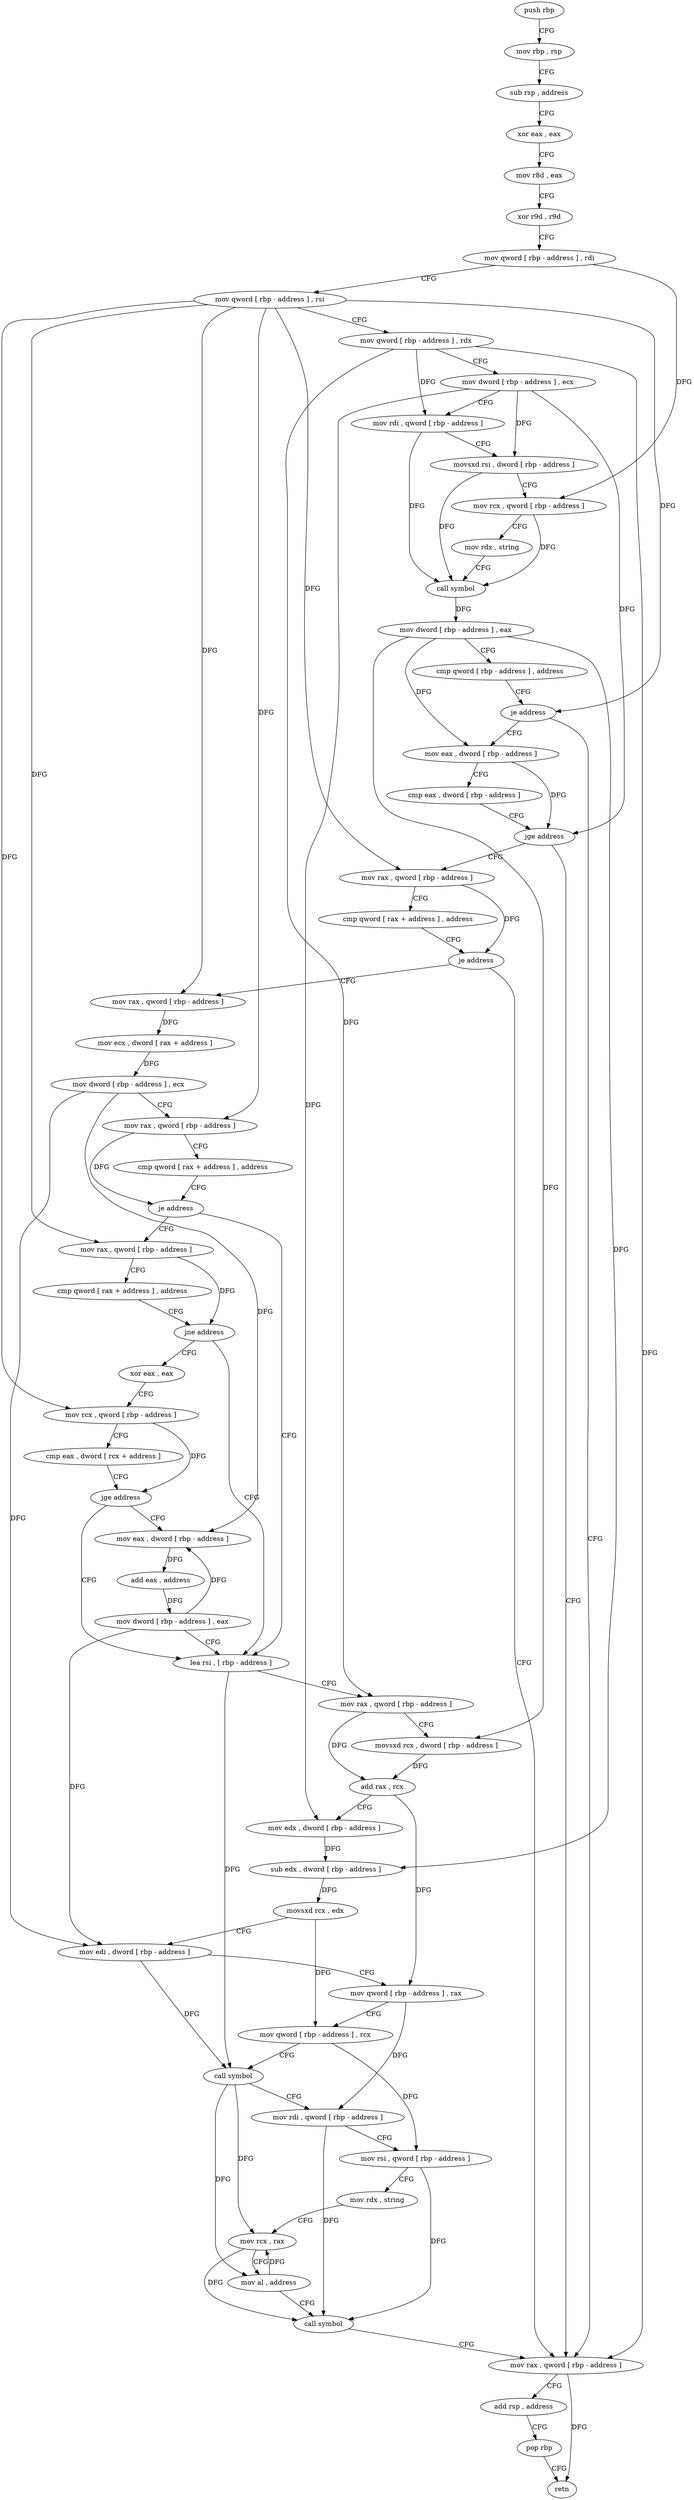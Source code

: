digraph "func" {
"4437472" [label = "push rbp" ]
"4437473" [label = "mov rbp , rsp" ]
"4437476" [label = "sub rsp , address" ]
"4437480" [label = "xor eax , eax" ]
"4437482" [label = "mov r8d , eax" ]
"4437485" [label = "xor r9d , r9d" ]
"4437488" [label = "mov qword [ rbp - address ] , rdi" ]
"4437492" [label = "mov qword [ rbp - address ] , rsi" ]
"4437496" [label = "mov qword [ rbp - address ] , rdx" ]
"4437500" [label = "mov dword [ rbp - address ] , ecx" ]
"4437503" [label = "mov rdi , qword [ rbp - address ]" ]
"4437507" [label = "movsxd rsi , dword [ rbp - address ]" ]
"4437511" [label = "mov rcx , qword [ rbp - address ]" ]
"4437515" [label = "mov rdx , string" ]
"4437525" [label = "call symbol" ]
"4437530" [label = "mov dword [ rbp - address ] , eax" ]
"4437533" [label = "cmp qword [ rbp - address ] , address" ]
"4437538" [label = "je address" ]
"4437714" [label = "mov rax , qword [ rbp - address ]" ]
"4437544" [label = "mov eax , dword [ rbp - address ]" ]
"4437718" [label = "add rsp , address" ]
"4437722" [label = "pop rbp" ]
"4437723" [label = "retn" ]
"4437547" [label = "cmp eax , dword [ rbp - address ]" ]
"4437550" [label = "jge address" ]
"4437556" [label = "mov rax , qword [ rbp - address ]" ]
"4437560" [label = "cmp qword [ rax + address ] , address" ]
"4437568" [label = "je address" ]
"4437574" [label = "mov rax , qword [ rbp - address ]" ]
"4437578" [label = "mov ecx , dword [ rax + address ]" ]
"4437581" [label = "mov dword [ rbp - address ] , ecx" ]
"4437584" [label = "mov rax , qword [ rbp - address ]" ]
"4437588" [label = "cmp qword [ rax + address ] , address" ]
"4437596" [label = "je address" ]
"4437646" [label = "lea rsi , [ rbp - address ]" ]
"4437602" [label = "mov rax , qword [ rbp - address ]" ]
"4437650" [label = "mov rax , qword [ rbp - address ]" ]
"4437654" [label = "movsxd rcx , dword [ rbp - address ]" ]
"4437658" [label = "add rax , rcx" ]
"4437661" [label = "mov edx , dword [ rbp - address ]" ]
"4437664" [label = "sub edx , dword [ rbp - address ]" ]
"4437667" [label = "movsxd rcx , edx" ]
"4437670" [label = "mov edi , dword [ rbp - address ]" ]
"4437673" [label = "mov qword [ rbp - address ] , rax" ]
"4437677" [label = "mov qword [ rbp - address ] , rcx" ]
"4437681" [label = "call symbol" ]
"4437686" [label = "mov rdi , qword [ rbp - address ]" ]
"4437690" [label = "mov rsi , qword [ rbp - address ]" ]
"4437694" [label = "mov rdx , string" ]
"4437704" [label = "mov rcx , rax" ]
"4437707" [label = "mov al , address" ]
"4437709" [label = "call symbol" ]
"4437606" [label = "cmp qword [ rax + address ] , address" ]
"4437614" [label = "jne address" ]
"4437620" [label = "xor eax , eax" ]
"4437622" [label = "mov rcx , qword [ rbp - address ]" ]
"4437626" [label = "cmp eax , dword [ rcx + address ]" ]
"4437629" [label = "jge address" ]
"4437635" [label = "mov eax , dword [ rbp - address ]" ]
"4437638" [label = "add eax , address" ]
"4437643" [label = "mov dword [ rbp - address ] , eax" ]
"4437472" -> "4437473" [ label = "CFG" ]
"4437473" -> "4437476" [ label = "CFG" ]
"4437476" -> "4437480" [ label = "CFG" ]
"4437480" -> "4437482" [ label = "CFG" ]
"4437482" -> "4437485" [ label = "CFG" ]
"4437485" -> "4437488" [ label = "CFG" ]
"4437488" -> "4437492" [ label = "CFG" ]
"4437488" -> "4437511" [ label = "DFG" ]
"4437492" -> "4437496" [ label = "CFG" ]
"4437492" -> "4437538" [ label = "DFG" ]
"4437492" -> "4437556" [ label = "DFG" ]
"4437492" -> "4437574" [ label = "DFG" ]
"4437492" -> "4437584" [ label = "DFG" ]
"4437492" -> "4437602" [ label = "DFG" ]
"4437492" -> "4437622" [ label = "DFG" ]
"4437496" -> "4437500" [ label = "CFG" ]
"4437496" -> "4437503" [ label = "DFG" ]
"4437496" -> "4437714" [ label = "DFG" ]
"4437496" -> "4437650" [ label = "DFG" ]
"4437500" -> "4437503" [ label = "CFG" ]
"4437500" -> "4437507" [ label = "DFG" ]
"4437500" -> "4437550" [ label = "DFG" ]
"4437500" -> "4437661" [ label = "DFG" ]
"4437503" -> "4437507" [ label = "CFG" ]
"4437503" -> "4437525" [ label = "DFG" ]
"4437507" -> "4437511" [ label = "CFG" ]
"4437507" -> "4437525" [ label = "DFG" ]
"4437511" -> "4437515" [ label = "CFG" ]
"4437511" -> "4437525" [ label = "DFG" ]
"4437515" -> "4437525" [ label = "CFG" ]
"4437525" -> "4437530" [ label = "DFG" ]
"4437530" -> "4437533" [ label = "CFG" ]
"4437530" -> "4437544" [ label = "DFG" ]
"4437530" -> "4437654" [ label = "DFG" ]
"4437530" -> "4437664" [ label = "DFG" ]
"4437533" -> "4437538" [ label = "CFG" ]
"4437538" -> "4437714" [ label = "CFG" ]
"4437538" -> "4437544" [ label = "CFG" ]
"4437714" -> "4437718" [ label = "CFG" ]
"4437714" -> "4437723" [ label = "DFG" ]
"4437544" -> "4437547" [ label = "CFG" ]
"4437544" -> "4437550" [ label = "DFG" ]
"4437718" -> "4437722" [ label = "CFG" ]
"4437722" -> "4437723" [ label = "CFG" ]
"4437547" -> "4437550" [ label = "CFG" ]
"4437550" -> "4437714" [ label = "CFG" ]
"4437550" -> "4437556" [ label = "CFG" ]
"4437556" -> "4437560" [ label = "CFG" ]
"4437556" -> "4437568" [ label = "DFG" ]
"4437560" -> "4437568" [ label = "CFG" ]
"4437568" -> "4437714" [ label = "CFG" ]
"4437568" -> "4437574" [ label = "CFG" ]
"4437574" -> "4437578" [ label = "DFG" ]
"4437578" -> "4437581" [ label = "DFG" ]
"4437581" -> "4437584" [ label = "CFG" ]
"4437581" -> "4437670" [ label = "DFG" ]
"4437581" -> "4437635" [ label = "DFG" ]
"4437584" -> "4437588" [ label = "CFG" ]
"4437584" -> "4437596" [ label = "DFG" ]
"4437588" -> "4437596" [ label = "CFG" ]
"4437596" -> "4437646" [ label = "CFG" ]
"4437596" -> "4437602" [ label = "CFG" ]
"4437646" -> "4437650" [ label = "CFG" ]
"4437646" -> "4437681" [ label = "DFG" ]
"4437602" -> "4437606" [ label = "CFG" ]
"4437602" -> "4437614" [ label = "DFG" ]
"4437650" -> "4437654" [ label = "CFG" ]
"4437650" -> "4437658" [ label = "DFG" ]
"4437654" -> "4437658" [ label = "DFG" ]
"4437658" -> "4437661" [ label = "CFG" ]
"4437658" -> "4437673" [ label = "DFG" ]
"4437661" -> "4437664" [ label = "DFG" ]
"4437664" -> "4437667" [ label = "DFG" ]
"4437667" -> "4437670" [ label = "CFG" ]
"4437667" -> "4437677" [ label = "DFG" ]
"4437670" -> "4437673" [ label = "CFG" ]
"4437670" -> "4437681" [ label = "DFG" ]
"4437673" -> "4437677" [ label = "CFG" ]
"4437673" -> "4437686" [ label = "DFG" ]
"4437677" -> "4437681" [ label = "CFG" ]
"4437677" -> "4437690" [ label = "DFG" ]
"4437681" -> "4437686" [ label = "CFG" ]
"4437681" -> "4437704" [ label = "DFG" ]
"4437681" -> "4437707" [ label = "DFG" ]
"4437686" -> "4437690" [ label = "CFG" ]
"4437686" -> "4437709" [ label = "DFG" ]
"4437690" -> "4437694" [ label = "CFG" ]
"4437690" -> "4437709" [ label = "DFG" ]
"4437694" -> "4437704" [ label = "CFG" ]
"4437704" -> "4437707" [ label = "CFG" ]
"4437704" -> "4437709" [ label = "DFG" ]
"4437707" -> "4437709" [ label = "CFG" ]
"4437707" -> "4437704" [ label = "DFG" ]
"4437709" -> "4437714" [ label = "CFG" ]
"4437606" -> "4437614" [ label = "CFG" ]
"4437614" -> "4437646" [ label = "CFG" ]
"4437614" -> "4437620" [ label = "CFG" ]
"4437620" -> "4437622" [ label = "CFG" ]
"4437622" -> "4437626" [ label = "CFG" ]
"4437622" -> "4437629" [ label = "DFG" ]
"4437626" -> "4437629" [ label = "CFG" ]
"4437629" -> "4437646" [ label = "CFG" ]
"4437629" -> "4437635" [ label = "CFG" ]
"4437635" -> "4437638" [ label = "DFG" ]
"4437638" -> "4437643" [ label = "DFG" ]
"4437643" -> "4437646" [ label = "CFG" ]
"4437643" -> "4437670" [ label = "DFG" ]
"4437643" -> "4437635" [ label = "DFG" ]
}
